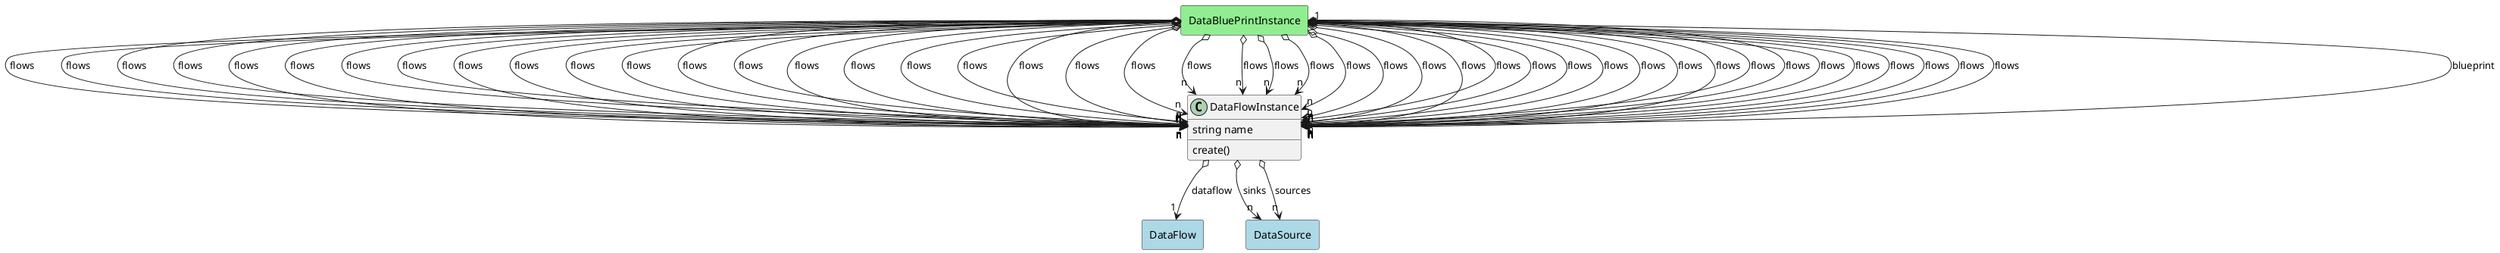 @startuml

class "DataFlowInstance" as Model {
 string name

 create()
 
}

rectangle "DataBluePrintInstance" as DataBluePrintInstance #lightblue {
}

Model o--> "1" DataBluePrintInstance : blueprint


rectangle "DataFlow" as DataFlow #lightblue {
}

Model o--> "1" DataFlow : dataflow


rectangle "DataSource" as DataSource #lightblue {
}

Model o--> "n" DataSource : sinks


rectangle "DataSource" as DataSource #lightblue {
}

Model o--> "n" DataSource : sources




    rectangle "DataBluePrintInstance" as DataBluePrintInstance #lightgreen {
    }
    
        DataBluePrintInstance   o--> "n" Model : "flows"
    
    rectangle "DataBluePrintInstance" as DataBluePrintInstance #lightgreen {
    }
    
        DataBluePrintInstance   o--> "n" Model : "flows"
    
    rectangle "DataBluePrintInstance" as DataBluePrintInstance #lightgreen {
    }
    
        DataBluePrintInstance   o--> "n" Model : "flows"
    
    rectangle "DataBluePrintInstance" as DataBluePrintInstance #lightgreen {
    }
    
        DataBluePrintInstance   o--> "n" Model : "flows"
    
    rectangle "DataBluePrintInstance" as DataBluePrintInstance #lightgreen {
    }
    
        DataBluePrintInstance   o--> "n" Model : "flows"
    
    rectangle "DataBluePrintInstance" as DataBluePrintInstance #lightgreen {
    }
    
        DataBluePrintInstance   o--> "n" Model : "flows"
    
    rectangle "DataBluePrintInstance" as DataBluePrintInstance #lightgreen {
    }
    
        DataBluePrintInstance   o--> "n" Model : "flows"
    
    rectangle "DataBluePrintInstance" as DataBluePrintInstance #lightgreen {
    }
    
        DataBluePrintInstance   o--> "n" Model : "flows"
    
    rectangle "DataBluePrintInstance" as DataBluePrintInstance #lightgreen {
    }
    
        DataBluePrintInstance   o--> "n" Model : "flows"
    
    rectangle "DataBluePrintInstance" as DataBluePrintInstance #lightgreen {
    }
    
        DataBluePrintInstance   o--> "n" Model : "flows"
    
    rectangle "DataBluePrintInstance" as DataBluePrintInstance #lightgreen {
    }
    
        DataBluePrintInstance   o--> "n" Model : "flows"
    
    rectangle "DataBluePrintInstance" as DataBluePrintInstance #lightgreen {
    }
    
        DataBluePrintInstance   o--> "n" Model : "flows"
    
    rectangle "DataBluePrintInstance" as DataBluePrintInstance #lightgreen {
    }
    
        DataBluePrintInstance   o--> "n" Model : "flows"
    
    rectangle "DataBluePrintInstance" as DataBluePrintInstance #lightgreen {
    }
    
        DataBluePrintInstance   o--> "n" Model : "flows"
    
    rectangle "DataBluePrintInstance" as DataBluePrintInstance #lightgreen {
    }
    
        DataBluePrintInstance   o--> "n" Model : "flows"
    
    rectangle "DataBluePrintInstance" as DataBluePrintInstance #lightgreen {
    }
    
        DataBluePrintInstance   o--> "n" Model : "flows"
    
    rectangle "DataBluePrintInstance" as DataBluePrintInstance #lightgreen {
    }
    
        DataBluePrintInstance   o--> "n" Model : "flows"
    
    rectangle "DataBluePrintInstance" as DataBluePrintInstance #lightgreen {
    }
    
        DataBluePrintInstance   o--> "n" Model : "flows"
    
    rectangle "DataBluePrintInstance" as DataBluePrintInstance #lightgreen {
    }
    
        DataBluePrintInstance   o--> "n" Model : "flows"
    
    rectangle "DataBluePrintInstance" as DataBluePrintInstance #lightgreen {
    }
    
        DataBluePrintInstance   o--> "n" Model : "flows"
    
    rectangle "DataBluePrintInstance" as DataBluePrintInstance #lightgreen {
    }
    
        DataBluePrintInstance   o--> "n" Model : "flows"
    
    rectangle "DataBluePrintInstance" as DataBluePrintInstance #lightgreen {
    }
    
        DataBluePrintInstance   o--> "n" Model : "flows"
    
    rectangle "DataBluePrintInstance" as DataBluePrintInstance #lightgreen {
    }
    
        DataBluePrintInstance   o--> "n" Model : "flows"
    
    rectangle "DataBluePrintInstance" as DataBluePrintInstance #lightgreen {
    }
    
        DataBluePrintInstance   o--> "n" Model : "flows"
    
    rectangle "DataBluePrintInstance" as DataBluePrintInstance #lightgreen {
    }
    
        DataBluePrintInstance   o--> "n" Model : "flows"
    
    rectangle "DataBluePrintInstance" as DataBluePrintInstance #lightgreen {
    }
    
        DataBluePrintInstance   o--> "n" Model : "flows"
    
    rectangle "DataBluePrintInstance" as DataBluePrintInstance #lightgreen {
    }
    
        DataBluePrintInstance   o--> "n" Model : "flows"
    
    rectangle "DataBluePrintInstance" as DataBluePrintInstance #lightgreen {
    }
    
        DataBluePrintInstance   o--> "n" Model : "flows"
    
    rectangle "DataBluePrintInstance" as DataBluePrintInstance #lightgreen {
    }
    
        DataBluePrintInstance   o--> "n" Model : "flows"
    
    rectangle "DataBluePrintInstance" as DataBluePrintInstance #lightgreen {
    }
    
        DataBluePrintInstance   o--> "n" Model : "flows"
    
    rectangle "DataBluePrintInstance" as DataBluePrintInstance #lightgreen {
    }
    
        DataBluePrintInstance   o--> "n" Model : "flows"
    
    rectangle "DataBluePrintInstance" as DataBluePrintInstance #lightgreen {
    }
    
        DataBluePrintInstance   o--> "n" Model : "flows"
    
    rectangle "DataBluePrintInstance" as DataBluePrintInstance #lightgreen {
    }
    
        DataBluePrintInstance   o--> "n" Model : "flows"
    
    rectangle "DataBluePrintInstance" as DataBluePrintInstance #lightgreen {
    }
    
        DataBluePrintInstance   o--> "n" Model : "flows"
    
    rectangle "DataBluePrintInstance" as DataBluePrintInstance #lightgreen {
    }
    
        DataBluePrintInstance   o--> "n" Model : "flows"
    
    rectangle "DataBluePrintInstance" as DataBluePrintInstance #lightgreen {
    }
    
        DataBluePrintInstance   o--> "n" Model : "flows"
    
    rectangle "DataBluePrintInstance" as DataBluePrintInstance #lightgreen {
    }
    
        DataBluePrintInstance   o--> "n" Model : "flows"
    
    rectangle "DataBluePrintInstance" as DataBluePrintInstance #lightgreen {
    }
    
        DataBluePrintInstance   o--> "n" Model : "flows"
    
    rectangle "DataBluePrintInstance" as DataBluePrintInstance #lightgreen {
    }
    
        DataBluePrintInstance   o--> "n" Model : "flows"
    
    rectangle "DataBluePrintInstance" as DataBluePrintInstance #lightgreen {
    }
    
        DataBluePrintInstance   o--> "n" Model : "flows"
    
    rectangle "DataBluePrintInstance" as DataBluePrintInstance #lightgreen {
    }
    
        DataBluePrintInstance   o--> "n" Model : "flows"
    
    rectangle "DataBluePrintInstance" as DataBluePrintInstance #lightgreen {
    }
    
        DataBluePrintInstance   o--> "n" Model : "flows"
    
    rectangle "DataBluePrintInstance" as DataBluePrintInstance #lightgreen {
    }
    
        DataBluePrintInstance   o--> "n" Model : "flows"
    
    rectangle "DataBluePrintInstance" as DataBluePrintInstance #lightgreen {
    }
    
        DataBluePrintInstance   o--> "n" Model : "flows"
    

@enduml
